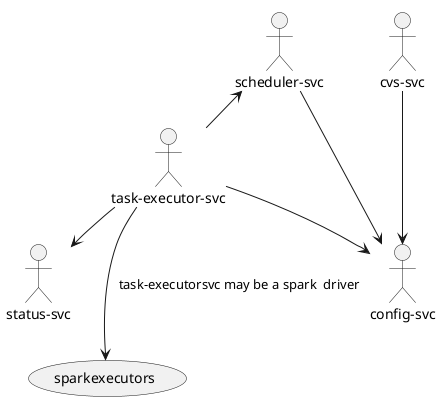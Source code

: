@startuml
!pragma layout smetana
':ui-svc: as uisvc
:config-svc:  as confsvc
:status-svc:  as statussvc
:task-executor-svc:  as taskexecutorsvc
:scheduler-svc: as schedulersvc
:cvs-svc: as cvssvc
':cmd-cli: as cmdcli
cvssvc ---> confsvc
schedulersvc -> confsvc
'uisvc --> confsvc
'uisvc ---> schedulersvc
'cmdcli --> confsvc
'cmdcli --> schedulersvc
schedulersvc <-- taskexecutorsvc
taskexecutorsvc --> statussvc
taskexecutorsvc --> confsvc
taskexecutorsvc --->(sparkexecutors):task-executorsvc may be a spark  driver
@enduml